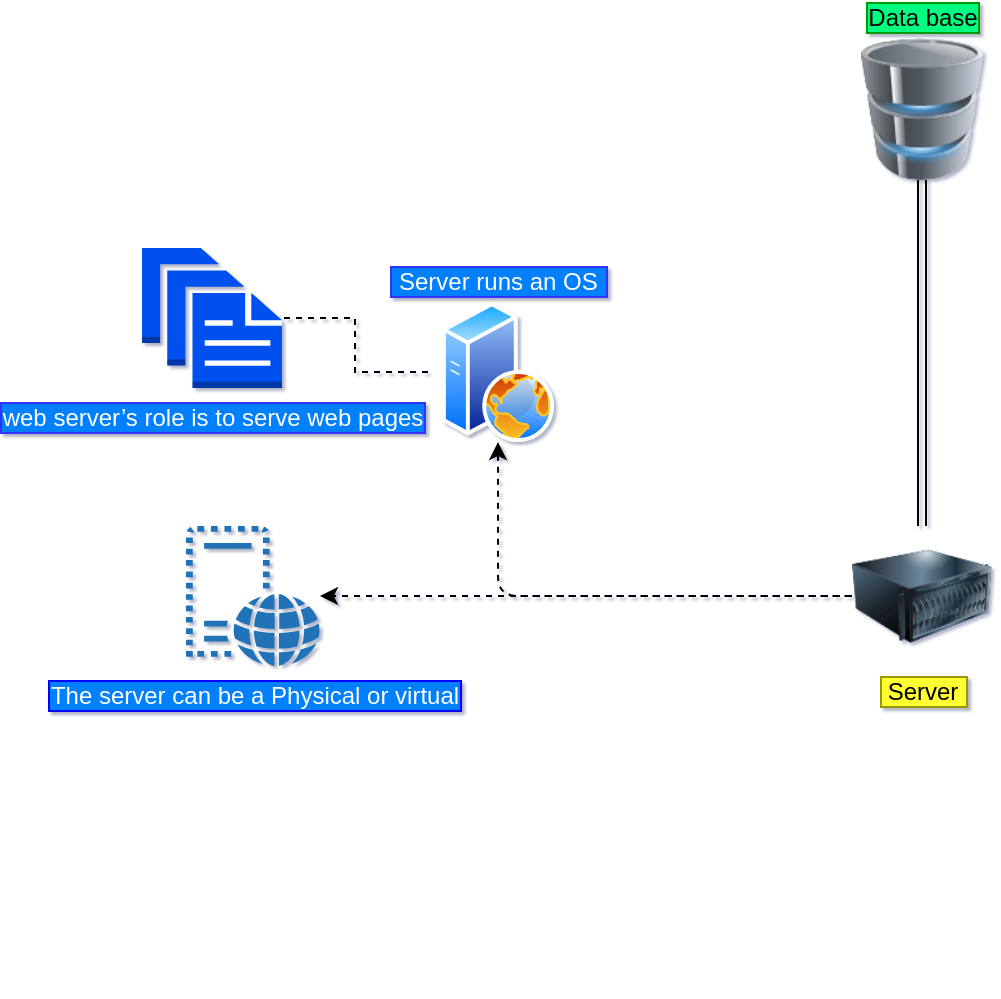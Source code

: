 <mxfile version="21.6.1" type="github">
  <diagram name="Page-1" id="qBcJnAieSYzHbmPrM3Ho">
    <mxGraphModel dx="1434" dy="719" grid="0" gridSize="10" guides="1" tooltips="1" connect="1" arrows="1" fold="1" page="1" pageScale="1" pageWidth="850" pageHeight="1100" background="none" math="0" shadow="1">
      <root>
        <mxCell id="0" />
        <mxCell id="1" parent="0" />
        <mxCell id="_5swKXEQVDg7zrb6wojc-31" style="edgeStyle=elbowEdgeStyle;rounded=1;orthogonalLoop=1;jettySize=auto;html=1;dashed=1;" edge="1" parent="1" source="_5swKXEQVDg7zrb6wojc-3" target="_5swKXEQVDg7zrb6wojc-29">
          <mxGeometry relative="1" as="geometry" />
        </mxCell>
        <mxCell id="_5swKXEQVDg7zrb6wojc-42" style="edgeStyle=orthogonalEdgeStyle;rounded=0;orthogonalLoop=1;jettySize=auto;html=1;dashed=1;exitX=0;exitY=0.5;exitDx=0;exitDy=0;endArrow=none;endFill=0;" edge="1" parent="1" source="_5swKXEQVDg7zrb6wojc-33" target="_5swKXEQVDg7zrb6wojc-43">
          <mxGeometry relative="1" as="geometry">
            <mxPoint x="379" y="468" as="targetPoint" />
          </mxGeometry>
        </mxCell>
        <mxCell id="_5swKXEQVDg7zrb6wojc-3" value="&amp;nbsp;Server&amp;nbsp; " style="image;html=1;image=img/lib/clip_art/computers/Server_128x128.png;fontColor=#000000;labelBackgroundColor=#FFFF33;labelBorderColor=#999900;verticalAlign=top;horizontal=1;fontSize=12;labelPosition=center;verticalLabelPosition=bottom;align=center;rounded=1;spacing=0;" vertex="1" parent="1">
          <mxGeometry x="466" y="388" width="70" height="70" as="geometry" />
        </mxCell>
        <mxCell id="_5swKXEQVDg7zrb6wojc-30" value="" style="edgeStyle=orthogonalEdgeStyle;rounded=1;orthogonalLoop=1;jettySize=auto;html=1;shape=link;" edge="1" parent="1" source="_5swKXEQVDg7zrb6wojc-11" target="_5swKXEQVDg7zrb6wojc-3">
          <mxGeometry relative="1" as="geometry" />
        </mxCell>
        <mxCell id="_5swKXEQVDg7zrb6wojc-11" value="Data base" style="image;html=1;image=img/lib/clip_art/computers/Database_128x128.png;rounded=1;imageBackground=none;labelBorderColor=#009900;fontColor=#000000;labelBackgroundColor=#00FF80;labelPosition=center;verticalLabelPosition=top;align=center;verticalAlign=bottom;" vertex="1" parent="1">
          <mxGeometry x="466" y="144" width="70" height="71" as="geometry" />
        </mxCell>
        <mxCell id="_5swKXEQVDg7zrb6wojc-29" value="The server can be a Physical or virtual" style="pointerEvents=1;shadow=0;dashed=0;html=1;strokeColor=none;labelPosition=center;verticalLabelPosition=bottom;verticalAlign=top;outlineConnect=0;align=center;shape=mxgraph.office.servers.virtual_web_server;fillColor=#2072B8;fontColor=#FFFFFF;labelBackgroundColor=#007FFF;labelBorderColor=#0000FF;rounded=1;" vertex="1" parent="1">
          <mxGeometry x="133" y="388" width="67" height="70" as="geometry" />
        </mxCell>
        <mxCell id="_5swKXEQVDg7zrb6wojc-37" style="edgeStyle=orthogonalEdgeStyle;rounded=1;orthogonalLoop=1;jettySize=auto;html=1;entryX=0;entryY=0.5;entryDx=0;entryDy=0;exitX=0.5;exitY=1;exitDx=0;exitDy=0;dashed=1;startArrow=classic;startFill=1;endArrow=none;endFill=0;" edge="1" parent="1" source="_5swKXEQVDg7zrb6wojc-33" target="_5swKXEQVDg7zrb6wojc-3">
          <mxGeometry relative="1" as="geometry" />
        </mxCell>
        <mxCell id="_5swKXEQVDg7zrb6wojc-33" value="&amp;nbsp;Server runs an OS&lt;span style=&quot;white-space: pre;&quot;&gt;&#x9;&lt;/span&gt;" style="image;perimeter=ellipsePerimeter;html=1;align=center;shadow=0;dashed=0;spacingTop=3;image=img/lib/active_directory/web_server.svg;horizontal=1;labelPosition=center;verticalLabelPosition=top;verticalAlign=bottom;labelBorderColor=#3333FF;labelBackgroundColor=#007FFF;fontColor=#FFFFFF;spacing=2;spacingLeft=0;spacingBottom=0;rounded=1;" vertex="1" parent="1">
          <mxGeometry x="254" y="276" width="70" height="70" as="geometry" />
        </mxCell>
        <mxCell id="_5swKXEQVDg7zrb6wojc-43" value="web server’s role is to serve web pages" style="outlineConnect=0;dashed=0;verticalLabelPosition=bottom;verticalAlign=top;align=center;html=1;shape=mxgraph.aws3.documents;fillColor=#0050ef;fontColor=#FFFFFF;strokeColor=#001DBC;labelBackgroundColor=#007FFF;labelBorderColor=#3333FF;" vertex="1" parent="1">
          <mxGeometry x="111" y="249" width="70" height="70" as="geometry" />
        </mxCell>
        <mxCell id="_5swKXEQVDg7zrb6wojc-44" value="" style="shape=image;html=1;verticalAlign=top;verticalLabelPosition=bottom;labelBackgroundColor=#ffffff;imageAspect=0;aspect=fixed;image=https://cdn1.iconfinder.com/data/icons/100-basic-for-user-interface/32/73-files-128.png" vertex="1" parent="1">
          <mxGeometry x="462" y="550" width="70" height="70" as="geometry" />
        </mxCell>
      </root>
    </mxGraphModel>
  </diagram>
</mxfile>
